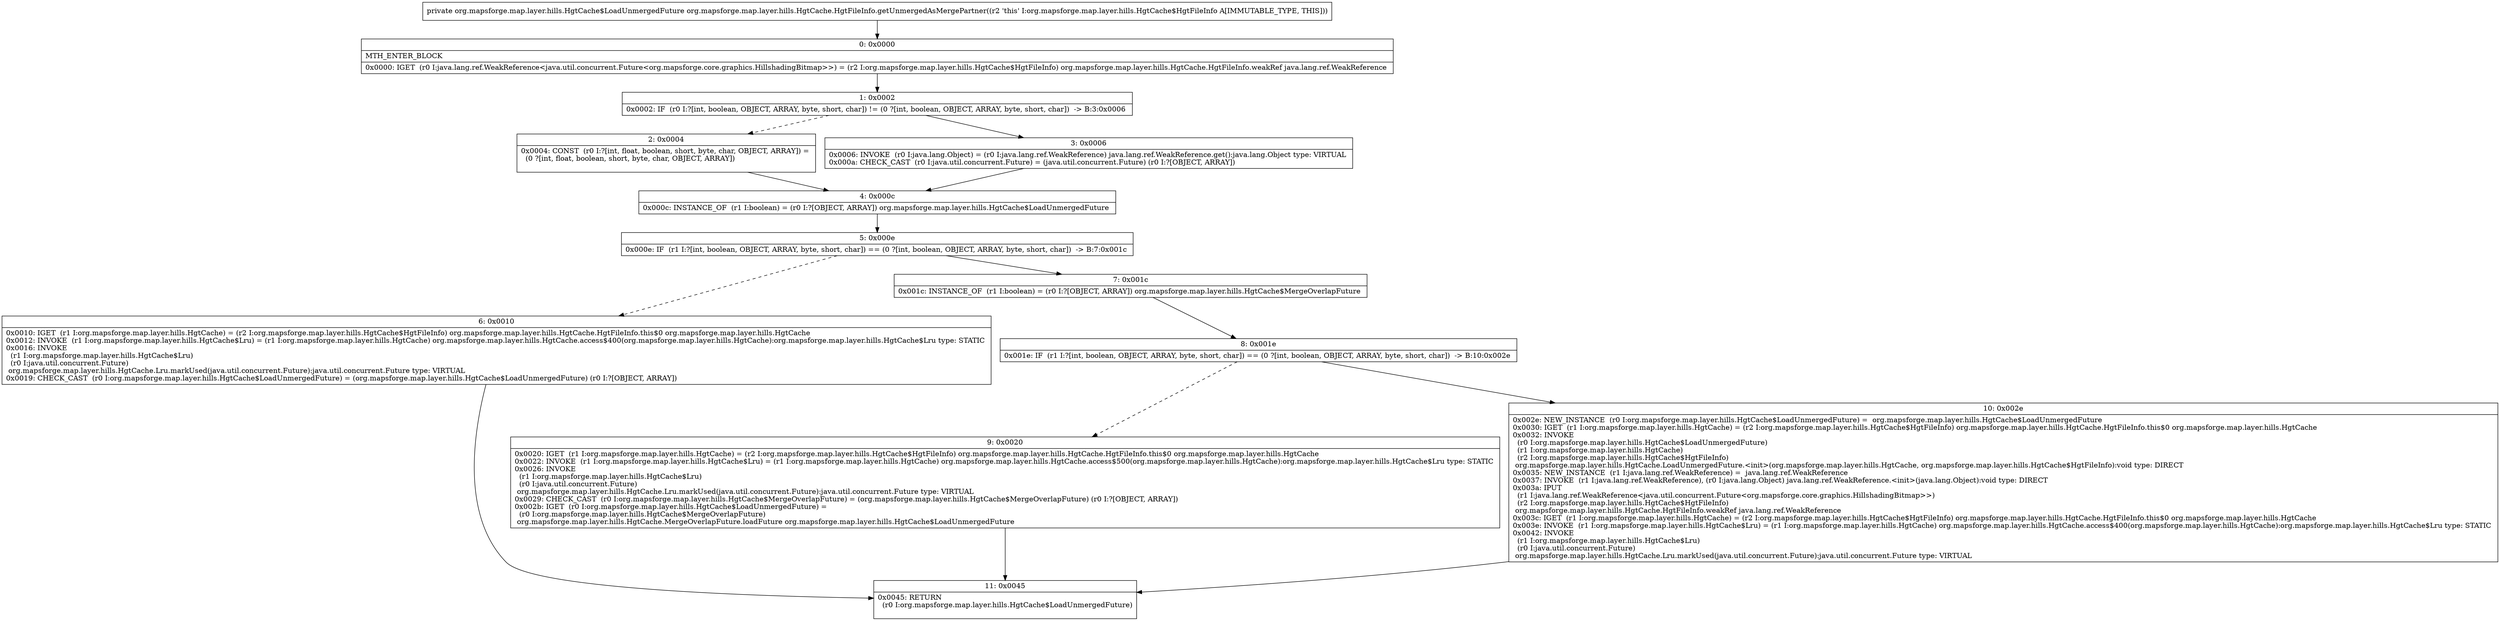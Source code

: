 digraph "CFG fororg.mapsforge.map.layer.hills.HgtCache.HgtFileInfo.getUnmergedAsMergePartner()Lorg\/mapsforge\/map\/layer\/hills\/HgtCache$LoadUnmergedFuture;" {
Node_0 [shape=record,label="{0\:\ 0x0000|MTH_ENTER_BLOCK\l|0x0000: IGET  (r0 I:java.lang.ref.WeakReference\<java.util.concurrent.Future\<org.mapsforge.core.graphics.HillshadingBitmap\>\>) = (r2 I:org.mapsforge.map.layer.hills.HgtCache$HgtFileInfo) org.mapsforge.map.layer.hills.HgtCache.HgtFileInfo.weakRef java.lang.ref.WeakReference \l}"];
Node_1 [shape=record,label="{1\:\ 0x0002|0x0002: IF  (r0 I:?[int, boolean, OBJECT, ARRAY, byte, short, char]) != (0 ?[int, boolean, OBJECT, ARRAY, byte, short, char])  \-\> B:3:0x0006 \l}"];
Node_2 [shape=record,label="{2\:\ 0x0004|0x0004: CONST  (r0 I:?[int, float, boolean, short, byte, char, OBJECT, ARRAY]) = \l  (0 ?[int, float, boolean, short, byte, char, OBJECT, ARRAY])\l \l}"];
Node_3 [shape=record,label="{3\:\ 0x0006|0x0006: INVOKE  (r0 I:java.lang.Object) = (r0 I:java.lang.ref.WeakReference) java.lang.ref.WeakReference.get():java.lang.Object type: VIRTUAL \l0x000a: CHECK_CAST  (r0 I:java.util.concurrent.Future) = (java.util.concurrent.Future) (r0 I:?[OBJECT, ARRAY]) \l}"];
Node_4 [shape=record,label="{4\:\ 0x000c|0x000c: INSTANCE_OF  (r1 I:boolean) = (r0 I:?[OBJECT, ARRAY]) org.mapsforge.map.layer.hills.HgtCache$LoadUnmergedFuture \l}"];
Node_5 [shape=record,label="{5\:\ 0x000e|0x000e: IF  (r1 I:?[int, boolean, OBJECT, ARRAY, byte, short, char]) == (0 ?[int, boolean, OBJECT, ARRAY, byte, short, char])  \-\> B:7:0x001c \l}"];
Node_6 [shape=record,label="{6\:\ 0x0010|0x0010: IGET  (r1 I:org.mapsforge.map.layer.hills.HgtCache) = (r2 I:org.mapsforge.map.layer.hills.HgtCache$HgtFileInfo) org.mapsforge.map.layer.hills.HgtCache.HgtFileInfo.this$0 org.mapsforge.map.layer.hills.HgtCache \l0x0012: INVOKE  (r1 I:org.mapsforge.map.layer.hills.HgtCache$Lru) = (r1 I:org.mapsforge.map.layer.hills.HgtCache) org.mapsforge.map.layer.hills.HgtCache.access$400(org.mapsforge.map.layer.hills.HgtCache):org.mapsforge.map.layer.hills.HgtCache$Lru type: STATIC \l0x0016: INVOKE  \l  (r1 I:org.mapsforge.map.layer.hills.HgtCache$Lru)\l  (r0 I:java.util.concurrent.Future)\l org.mapsforge.map.layer.hills.HgtCache.Lru.markUsed(java.util.concurrent.Future):java.util.concurrent.Future type: VIRTUAL \l0x0019: CHECK_CAST  (r0 I:org.mapsforge.map.layer.hills.HgtCache$LoadUnmergedFuture) = (org.mapsforge.map.layer.hills.HgtCache$LoadUnmergedFuture) (r0 I:?[OBJECT, ARRAY]) \l}"];
Node_7 [shape=record,label="{7\:\ 0x001c|0x001c: INSTANCE_OF  (r1 I:boolean) = (r0 I:?[OBJECT, ARRAY]) org.mapsforge.map.layer.hills.HgtCache$MergeOverlapFuture \l}"];
Node_8 [shape=record,label="{8\:\ 0x001e|0x001e: IF  (r1 I:?[int, boolean, OBJECT, ARRAY, byte, short, char]) == (0 ?[int, boolean, OBJECT, ARRAY, byte, short, char])  \-\> B:10:0x002e \l}"];
Node_9 [shape=record,label="{9\:\ 0x0020|0x0020: IGET  (r1 I:org.mapsforge.map.layer.hills.HgtCache) = (r2 I:org.mapsforge.map.layer.hills.HgtCache$HgtFileInfo) org.mapsforge.map.layer.hills.HgtCache.HgtFileInfo.this$0 org.mapsforge.map.layer.hills.HgtCache \l0x0022: INVOKE  (r1 I:org.mapsforge.map.layer.hills.HgtCache$Lru) = (r1 I:org.mapsforge.map.layer.hills.HgtCache) org.mapsforge.map.layer.hills.HgtCache.access$500(org.mapsforge.map.layer.hills.HgtCache):org.mapsforge.map.layer.hills.HgtCache$Lru type: STATIC \l0x0026: INVOKE  \l  (r1 I:org.mapsforge.map.layer.hills.HgtCache$Lru)\l  (r0 I:java.util.concurrent.Future)\l org.mapsforge.map.layer.hills.HgtCache.Lru.markUsed(java.util.concurrent.Future):java.util.concurrent.Future type: VIRTUAL \l0x0029: CHECK_CAST  (r0 I:org.mapsforge.map.layer.hills.HgtCache$MergeOverlapFuture) = (org.mapsforge.map.layer.hills.HgtCache$MergeOverlapFuture) (r0 I:?[OBJECT, ARRAY]) \l0x002b: IGET  (r0 I:org.mapsforge.map.layer.hills.HgtCache$LoadUnmergedFuture) = \l  (r0 I:org.mapsforge.map.layer.hills.HgtCache$MergeOverlapFuture)\l org.mapsforge.map.layer.hills.HgtCache.MergeOverlapFuture.loadFuture org.mapsforge.map.layer.hills.HgtCache$LoadUnmergedFuture \l}"];
Node_10 [shape=record,label="{10\:\ 0x002e|0x002e: NEW_INSTANCE  (r0 I:org.mapsforge.map.layer.hills.HgtCache$LoadUnmergedFuture) =  org.mapsforge.map.layer.hills.HgtCache$LoadUnmergedFuture \l0x0030: IGET  (r1 I:org.mapsforge.map.layer.hills.HgtCache) = (r2 I:org.mapsforge.map.layer.hills.HgtCache$HgtFileInfo) org.mapsforge.map.layer.hills.HgtCache.HgtFileInfo.this$0 org.mapsforge.map.layer.hills.HgtCache \l0x0032: INVOKE  \l  (r0 I:org.mapsforge.map.layer.hills.HgtCache$LoadUnmergedFuture)\l  (r1 I:org.mapsforge.map.layer.hills.HgtCache)\l  (r2 I:org.mapsforge.map.layer.hills.HgtCache$HgtFileInfo)\l org.mapsforge.map.layer.hills.HgtCache.LoadUnmergedFuture.\<init\>(org.mapsforge.map.layer.hills.HgtCache, org.mapsforge.map.layer.hills.HgtCache$HgtFileInfo):void type: DIRECT \l0x0035: NEW_INSTANCE  (r1 I:java.lang.ref.WeakReference) =  java.lang.ref.WeakReference \l0x0037: INVOKE  (r1 I:java.lang.ref.WeakReference), (r0 I:java.lang.Object) java.lang.ref.WeakReference.\<init\>(java.lang.Object):void type: DIRECT \l0x003a: IPUT  \l  (r1 I:java.lang.ref.WeakReference\<java.util.concurrent.Future\<org.mapsforge.core.graphics.HillshadingBitmap\>\>)\l  (r2 I:org.mapsforge.map.layer.hills.HgtCache$HgtFileInfo)\l org.mapsforge.map.layer.hills.HgtCache.HgtFileInfo.weakRef java.lang.ref.WeakReference \l0x003c: IGET  (r1 I:org.mapsforge.map.layer.hills.HgtCache) = (r2 I:org.mapsforge.map.layer.hills.HgtCache$HgtFileInfo) org.mapsforge.map.layer.hills.HgtCache.HgtFileInfo.this$0 org.mapsforge.map.layer.hills.HgtCache \l0x003e: INVOKE  (r1 I:org.mapsforge.map.layer.hills.HgtCache$Lru) = (r1 I:org.mapsforge.map.layer.hills.HgtCache) org.mapsforge.map.layer.hills.HgtCache.access$400(org.mapsforge.map.layer.hills.HgtCache):org.mapsforge.map.layer.hills.HgtCache$Lru type: STATIC \l0x0042: INVOKE  \l  (r1 I:org.mapsforge.map.layer.hills.HgtCache$Lru)\l  (r0 I:java.util.concurrent.Future)\l org.mapsforge.map.layer.hills.HgtCache.Lru.markUsed(java.util.concurrent.Future):java.util.concurrent.Future type: VIRTUAL \l}"];
Node_11 [shape=record,label="{11\:\ 0x0045|0x0045: RETURN  \l  (r0 I:org.mapsforge.map.layer.hills.HgtCache$LoadUnmergedFuture)\l \l}"];
MethodNode[shape=record,label="{private org.mapsforge.map.layer.hills.HgtCache$LoadUnmergedFuture org.mapsforge.map.layer.hills.HgtCache.HgtFileInfo.getUnmergedAsMergePartner((r2 'this' I:org.mapsforge.map.layer.hills.HgtCache$HgtFileInfo A[IMMUTABLE_TYPE, THIS])) }"];
MethodNode -> Node_0;
Node_0 -> Node_1;
Node_1 -> Node_2[style=dashed];
Node_1 -> Node_3;
Node_2 -> Node_4;
Node_3 -> Node_4;
Node_4 -> Node_5;
Node_5 -> Node_6[style=dashed];
Node_5 -> Node_7;
Node_6 -> Node_11;
Node_7 -> Node_8;
Node_8 -> Node_9[style=dashed];
Node_8 -> Node_10;
Node_9 -> Node_11;
Node_10 -> Node_11;
}

